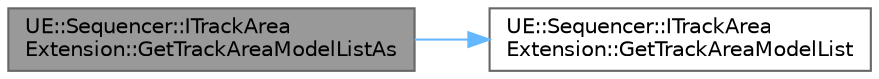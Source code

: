 digraph "UE::Sequencer::ITrackAreaExtension::GetTrackAreaModelListAs"
{
 // INTERACTIVE_SVG=YES
 // LATEX_PDF_SIZE
  bgcolor="transparent";
  edge [fontname=Helvetica,fontsize=10,labelfontname=Helvetica,labelfontsize=10];
  node [fontname=Helvetica,fontsize=10,shape=box,height=0.2,width=0.4];
  rankdir="LR";
  Node1 [id="Node000001",label="UE::Sequencer::ITrackArea\lExtension::GetTrackAreaModelListAs",height=0.2,width=0.4,color="gray40", fillcolor="grey60", style="filled", fontcolor="black",tooltip=" "];
  Node1 -> Node2 [id="edge1_Node000001_Node000002",color="steelblue1",style="solid",tooltip=" "];
  Node2 [id="Node000002",label="UE::Sequencer::ITrackArea\lExtension::GetTrackAreaModelList",height=0.2,width=0.4,color="grey40", fillcolor="white", style="filled",URL="$d3/d3e/classUE_1_1Sequencer_1_1ITrackAreaExtension.html#af9032c7f03060fe623257907e83c8c9c",tooltip=" "];
}
